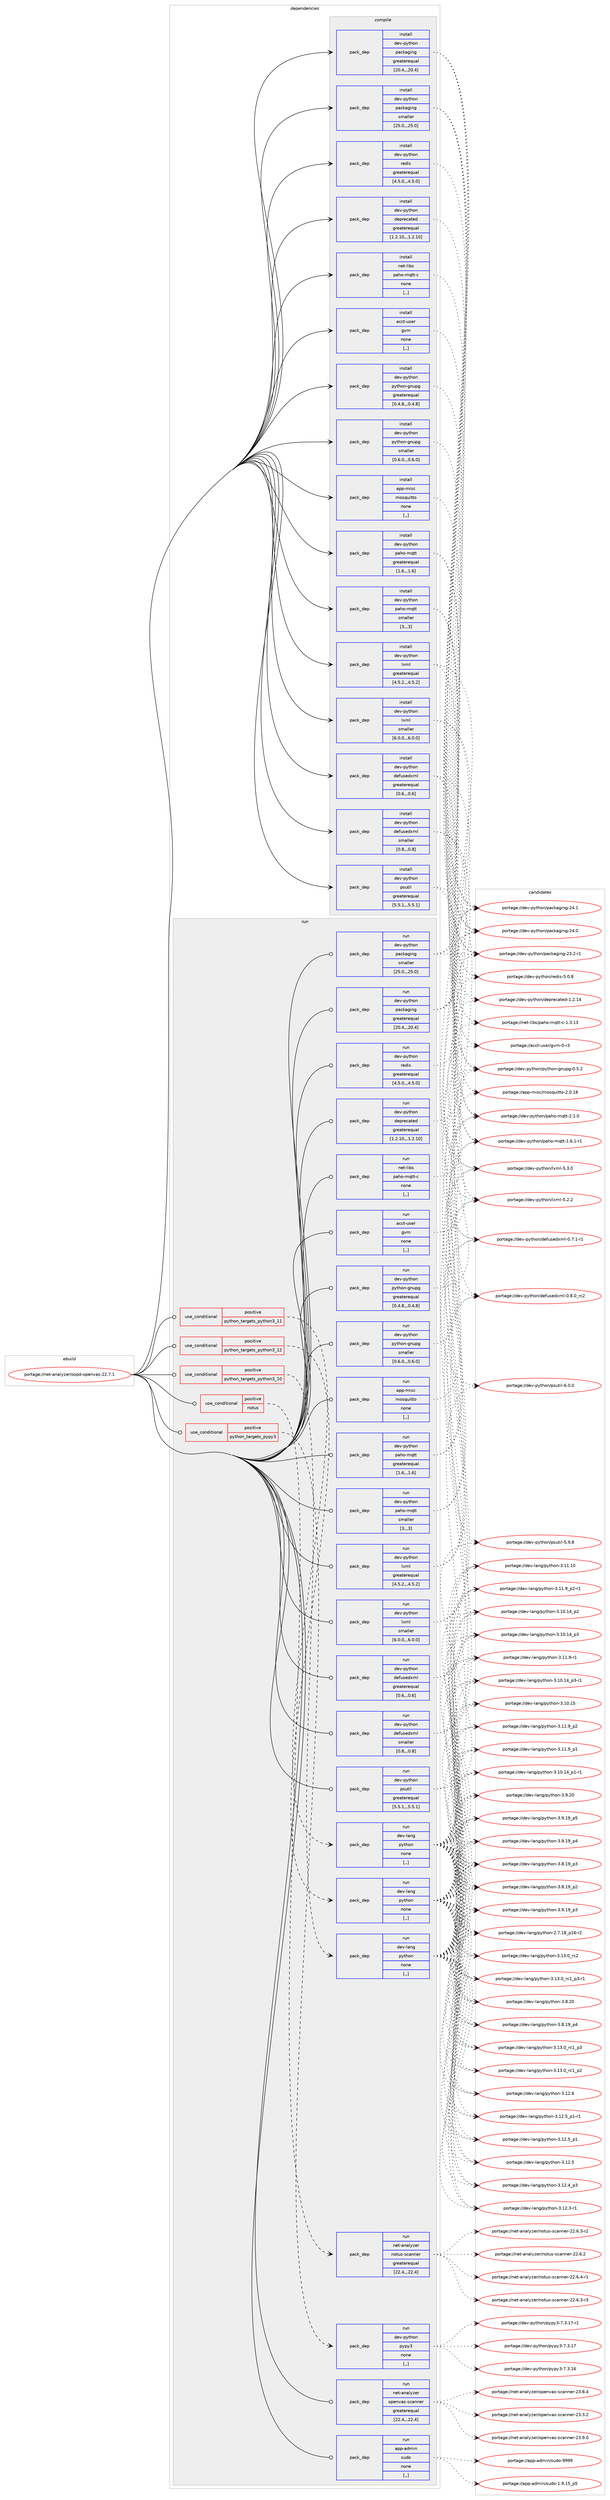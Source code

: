 digraph prolog {

# *************
# Graph options
# *************

newrank=true;
concentrate=true;
compound=true;
graph [rankdir=LR,fontname=Helvetica,fontsize=10,ranksep=1.5];#, ranksep=2.5, nodesep=0.2];
edge  [arrowhead=vee];
node  [fontname=Helvetica,fontsize=10];

# **********
# The ebuild
# **********

subgraph cluster_leftcol {
color=gray;
label=<<i>ebuild</i>>;
id [label="portage://net-analyzer/ospd-openvas-22.7.1", color=red, width=4, href="../net-analyzer/ospd-openvas-22.7.1.svg"];
}

# ****************
# The dependencies
# ****************

subgraph cluster_midcol {
color=gray;
label=<<i>dependencies</i>>;
subgraph cluster_compile {
fillcolor="#eeeeee";
style=filled;
label=<<i>compile</i>>;
subgraph pack624252 {
dependency852856 [label=<<TABLE BORDER="0" CELLBORDER="1" CELLSPACING="0" CELLPADDING="4" WIDTH="220"><TR><TD ROWSPAN="6" CELLPADDING="30">pack_dep</TD></TR><TR><TD WIDTH="110">install</TD></TR><TR><TD>acct-user</TD></TR><TR><TD>gvm</TD></TR><TR><TD>none</TD></TR><TR><TD>[,,]</TD></TR></TABLE>>, shape=none, color=blue];
}
id:e -> dependency852856:w [weight=20,style="solid",arrowhead="vee"];
subgraph pack624253 {
dependency852857 [label=<<TABLE BORDER="0" CELLBORDER="1" CELLSPACING="0" CELLPADDING="4" WIDTH="220"><TR><TD ROWSPAN="6" CELLPADDING="30">pack_dep</TD></TR><TR><TD WIDTH="110">install</TD></TR><TR><TD>app-misc</TD></TR><TR><TD>mosquitto</TD></TR><TR><TD>none</TD></TR><TR><TD>[,,]</TD></TR></TABLE>>, shape=none, color=blue];
}
id:e -> dependency852857:w [weight=20,style="solid",arrowhead="vee"];
subgraph pack624254 {
dependency852858 [label=<<TABLE BORDER="0" CELLBORDER="1" CELLSPACING="0" CELLPADDING="4" WIDTH="220"><TR><TD ROWSPAN="6" CELLPADDING="30">pack_dep</TD></TR><TR><TD WIDTH="110">install</TD></TR><TR><TD>dev-python</TD></TR><TR><TD>defusedxml</TD></TR><TR><TD>greaterequal</TD></TR><TR><TD>[0.6,,,0.6]</TD></TR></TABLE>>, shape=none, color=blue];
}
id:e -> dependency852858:w [weight=20,style="solid",arrowhead="vee"];
subgraph pack624255 {
dependency852859 [label=<<TABLE BORDER="0" CELLBORDER="1" CELLSPACING="0" CELLPADDING="4" WIDTH="220"><TR><TD ROWSPAN="6" CELLPADDING="30">pack_dep</TD></TR><TR><TD WIDTH="110">install</TD></TR><TR><TD>dev-python</TD></TR><TR><TD>defusedxml</TD></TR><TR><TD>smaller</TD></TR><TR><TD>[0.8,,,0.8]</TD></TR></TABLE>>, shape=none, color=blue];
}
id:e -> dependency852859:w [weight=20,style="solid",arrowhead="vee"];
subgraph pack624256 {
dependency852860 [label=<<TABLE BORDER="0" CELLBORDER="1" CELLSPACING="0" CELLPADDING="4" WIDTH="220"><TR><TD ROWSPAN="6" CELLPADDING="30">pack_dep</TD></TR><TR><TD WIDTH="110">install</TD></TR><TR><TD>dev-python</TD></TR><TR><TD>deprecated</TD></TR><TR><TD>greaterequal</TD></TR><TR><TD>[1.2.10,,,1.2.10]</TD></TR></TABLE>>, shape=none, color=blue];
}
id:e -> dependency852860:w [weight=20,style="solid",arrowhead="vee"];
subgraph pack624257 {
dependency852861 [label=<<TABLE BORDER="0" CELLBORDER="1" CELLSPACING="0" CELLPADDING="4" WIDTH="220"><TR><TD ROWSPAN="6" CELLPADDING="30">pack_dep</TD></TR><TR><TD WIDTH="110">install</TD></TR><TR><TD>dev-python</TD></TR><TR><TD>lxml</TD></TR><TR><TD>greaterequal</TD></TR><TR><TD>[4.5.2,,,4.5.2]</TD></TR></TABLE>>, shape=none, color=blue];
}
id:e -> dependency852861:w [weight=20,style="solid",arrowhead="vee"];
subgraph pack624258 {
dependency852862 [label=<<TABLE BORDER="0" CELLBORDER="1" CELLSPACING="0" CELLPADDING="4" WIDTH="220"><TR><TD ROWSPAN="6" CELLPADDING="30">pack_dep</TD></TR><TR><TD WIDTH="110">install</TD></TR><TR><TD>dev-python</TD></TR><TR><TD>lxml</TD></TR><TR><TD>smaller</TD></TR><TR><TD>[6.0.0,,,6.0.0]</TD></TR></TABLE>>, shape=none, color=blue];
}
id:e -> dependency852862:w [weight=20,style="solid",arrowhead="vee"];
subgraph pack624259 {
dependency852863 [label=<<TABLE BORDER="0" CELLBORDER="1" CELLSPACING="0" CELLPADDING="4" WIDTH="220"><TR><TD ROWSPAN="6" CELLPADDING="30">pack_dep</TD></TR><TR><TD WIDTH="110">install</TD></TR><TR><TD>dev-python</TD></TR><TR><TD>packaging</TD></TR><TR><TD>greaterequal</TD></TR><TR><TD>[20.4,,,20.4]</TD></TR></TABLE>>, shape=none, color=blue];
}
id:e -> dependency852863:w [weight=20,style="solid",arrowhead="vee"];
subgraph pack624260 {
dependency852864 [label=<<TABLE BORDER="0" CELLBORDER="1" CELLSPACING="0" CELLPADDING="4" WIDTH="220"><TR><TD ROWSPAN="6" CELLPADDING="30">pack_dep</TD></TR><TR><TD WIDTH="110">install</TD></TR><TR><TD>dev-python</TD></TR><TR><TD>packaging</TD></TR><TR><TD>smaller</TD></TR><TR><TD>[25.0,,,25.0]</TD></TR></TABLE>>, shape=none, color=blue];
}
id:e -> dependency852864:w [weight=20,style="solid",arrowhead="vee"];
subgraph pack624261 {
dependency852865 [label=<<TABLE BORDER="0" CELLBORDER="1" CELLSPACING="0" CELLPADDING="4" WIDTH="220"><TR><TD ROWSPAN="6" CELLPADDING="30">pack_dep</TD></TR><TR><TD WIDTH="110">install</TD></TR><TR><TD>dev-python</TD></TR><TR><TD>paho-mqtt</TD></TR><TR><TD>greaterequal</TD></TR><TR><TD>[1.6,,,1.6]</TD></TR></TABLE>>, shape=none, color=blue];
}
id:e -> dependency852865:w [weight=20,style="solid",arrowhead="vee"];
subgraph pack624262 {
dependency852866 [label=<<TABLE BORDER="0" CELLBORDER="1" CELLSPACING="0" CELLPADDING="4" WIDTH="220"><TR><TD ROWSPAN="6" CELLPADDING="30">pack_dep</TD></TR><TR><TD WIDTH="110">install</TD></TR><TR><TD>dev-python</TD></TR><TR><TD>paho-mqtt</TD></TR><TR><TD>smaller</TD></TR><TR><TD>[3,,,3]</TD></TR></TABLE>>, shape=none, color=blue];
}
id:e -> dependency852866:w [weight=20,style="solid",arrowhead="vee"];
subgraph pack624263 {
dependency852867 [label=<<TABLE BORDER="0" CELLBORDER="1" CELLSPACING="0" CELLPADDING="4" WIDTH="220"><TR><TD ROWSPAN="6" CELLPADDING="30">pack_dep</TD></TR><TR><TD WIDTH="110">install</TD></TR><TR><TD>dev-python</TD></TR><TR><TD>psutil</TD></TR><TR><TD>greaterequal</TD></TR><TR><TD>[5.5.1,,,5.5.1]</TD></TR></TABLE>>, shape=none, color=blue];
}
id:e -> dependency852867:w [weight=20,style="solid",arrowhead="vee"];
subgraph pack624264 {
dependency852868 [label=<<TABLE BORDER="0" CELLBORDER="1" CELLSPACING="0" CELLPADDING="4" WIDTH="220"><TR><TD ROWSPAN="6" CELLPADDING="30">pack_dep</TD></TR><TR><TD WIDTH="110">install</TD></TR><TR><TD>dev-python</TD></TR><TR><TD>python-gnupg</TD></TR><TR><TD>greaterequal</TD></TR><TR><TD>[0.4.8,,,0.4.8]</TD></TR></TABLE>>, shape=none, color=blue];
}
id:e -> dependency852868:w [weight=20,style="solid",arrowhead="vee"];
subgraph pack624265 {
dependency852869 [label=<<TABLE BORDER="0" CELLBORDER="1" CELLSPACING="0" CELLPADDING="4" WIDTH="220"><TR><TD ROWSPAN="6" CELLPADDING="30">pack_dep</TD></TR><TR><TD WIDTH="110">install</TD></TR><TR><TD>dev-python</TD></TR><TR><TD>python-gnupg</TD></TR><TR><TD>smaller</TD></TR><TR><TD>[0.6.0,,,0.6.0]</TD></TR></TABLE>>, shape=none, color=blue];
}
id:e -> dependency852869:w [weight=20,style="solid",arrowhead="vee"];
subgraph pack624266 {
dependency852870 [label=<<TABLE BORDER="0" CELLBORDER="1" CELLSPACING="0" CELLPADDING="4" WIDTH="220"><TR><TD ROWSPAN="6" CELLPADDING="30">pack_dep</TD></TR><TR><TD WIDTH="110">install</TD></TR><TR><TD>dev-python</TD></TR><TR><TD>redis</TD></TR><TR><TD>greaterequal</TD></TR><TR><TD>[4.5.0,,,4.5.0]</TD></TR></TABLE>>, shape=none, color=blue];
}
id:e -> dependency852870:w [weight=20,style="solid",arrowhead="vee"];
subgraph pack624267 {
dependency852871 [label=<<TABLE BORDER="0" CELLBORDER="1" CELLSPACING="0" CELLPADDING="4" WIDTH="220"><TR><TD ROWSPAN="6" CELLPADDING="30">pack_dep</TD></TR><TR><TD WIDTH="110">install</TD></TR><TR><TD>net-libs</TD></TR><TR><TD>paho-mqtt-c</TD></TR><TR><TD>none</TD></TR><TR><TD>[,,]</TD></TR></TABLE>>, shape=none, color=blue];
}
id:e -> dependency852871:w [weight=20,style="solid",arrowhead="vee"];
}
subgraph cluster_compileandrun {
fillcolor="#eeeeee";
style=filled;
label=<<i>compile and run</i>>;
}
subgraph cluster_run {
fillcolor="#eeeeee";
style=filled;
label=<<i>run</i>>;
subgraph cond222251 {
dependency852872 [label=<<TABLE BORDER="0" CELLBORDER="1" CELLSPACING="0" CELLPADDING="4"><TR><TD ROWSPAN="3" CELLPADDING="10">use_conditional</TD></TR><TR><TD>positive</TD></TR><TR><TD>notus</TD></TR></TABLE>>, shape=none, color=red];
subgraph pack624268 {
dependency852873 [label=<<TABLE BORDER="0" CELLBORDER="1" CELLSPACING="0" CELLPADDING="4" WIDTH="220"><TR><TD ROWSPAN="6" CELLPADDING="30">pack_dep</TD></TR><TR><TD WIDTH="110">run</TD></TR><TR><TD>net-analyzer</TD></TR><TR><TD>notus-scanner</TD></TR><TR><TD>greaterequal</TD></TR><TR><TD>[22.4,,,22.4]</TD></TR></TABLE>>, shape=none, color=blue];
}
dependency852872:e -> dependency852873:w [weight=20,style="dashed",arrowhead="vee"];
}
id:e -> dependency852872:w [weight=20,style="solid",arrowhead="odot"];
subgraph cond222252 {
dependency852874 [label=<<TABLE BORDER="0" CELLBORDER="1" CELLSPACING="0" CELLPADDING="4"><TR><TD ROWSPAN="3" CELLPADDING="10">use_conditional</TD></TR><TR><TD>positive</TD></TR><TR><TD>python_targets_pypy3</TD></TR></TABLE>>, shape=none, color=red];
subgraph pack624269 {
dependency852875 [label=<<TABLE BORDER="0" CELLBORDER="1" CELLSPACING="0" CELLPADDING="4" WIDTH="220"><TR><TD ROWSPAN="6" CELLPADDING="30">pack_dep</TD></TR><TR><TD WIDTH="110">run</TD></TR><TR><TD>dev-python</TD></TR><TR><TD>pypy3</TD></TR><TR><TD>none</TD></TR><TR><TD>[,,]</TD></TR></TABLE>>, shape=none, color=blue];
}
dependency852874:e -> dependency852875:w [weight=20,style="dashed",arrowhead="vee"];
}
id:e -> dependency852874:w [weight=20,style="solid",arrowhead="odot"];
subgraph cond222253 {
dependency852876 [label=<<TABLE BORDER="0" CELLBORDER="1" CELLSPACING="0" CELLPADDING="4"><TR><TD ROWSPAN="3" CELLPADDING="10">use_conditional</TD></TR><TR><TD>positive</TD></TR><TR><TD>python_targets_python3_10</TD></TR></TABLE>>, shape=none, color=red];
subgraph pack624270 {
dependency852877 [label=<<TABLE BORDER="0" CELLBORDER="1" CELLSPACING="0" CELLPADDING="4" WIDTH="220"><TR><TD ROWSPAN="6" CELLPADDING="30">pack_dep</TD></TR><TR><TD WIDTH="110">run</TD></TR><TR><TD>dev-lang</TD></TR><TR><TD>python</TD></TR><TR><TD>none</TD></TR><TR><TD>[,,]</TD></TR></TABLE>>, shape=none, color=blue];
}
dependency852876:e -> dependency852877:w [weight=20,style="dashed",arrowhead="vee"];
}
id:e -> dependency852876:w [weight=20,style="solid",arrowhead="odot"];
subgraph cond222254 {
dependency852878 [label=<<TABLE BORDER="0" CELLBORDER="1" CELLSPACING="0" CELLPADDING="4"><TR><TD ROWSPAN="3" CELLPADDING="10">use_conditional</TD></TR><TR><TD>positive</TD></TR><TR><TD>python_targets_python3_11</TD></TR></TABLE>>, shape=none, color=red];
subgraph pack624271 {
dependency852879 [label=<<TABLE BORDER="0" CELLBORDER="1" CELLSPACING="0" CELLPADDING="4" WIDTH="220"><TR><TD ROWSPAN="6" CELLPADDING="30">pack_dep</TD></TR><TR><TD WIDTH="110">run</TD></TR><TR><TD>dev-lang</TD></TR><TR><TD>python</TD></TR><TR><TD>none</TD></TR><TR><TD>[,,]</TD></TR></TABLE>>, shape=none, color=blue];
}
dependency852878:e -> dependency852879:w [weight=20,style="dashed",arrowhead="vee"];
}
id:e -> dependency852878:w [weight=20,style="solid",arrowhead="odot"];
subgraph cond222255 {
dependency852880 [label=<<TABLE BORDER="0" CELLBORDER="1" CELLSPACING="0" CELLPADDING="4"><TR><TD ROWSPAN="3" CELLPADDING="10">use_conditional</TD></TR><TR><TD>positive</TD></TR><TR><TD>python_targets_python3_12</TD></TR></TABLE>>, shape=none, color=red];
subgraph pack624272 {
dependency852881 [label=<<TABLE BORDER="0" CELLBORDER="1" CELLSPACING="0" CELLPADDING="4" WIDTH="220"><TR><TD ROWSPAN="6" CELLPADDING="30">pack_dep</TD></TR><TR><TD WIDTH="110">run</TD></TR><TR><TD>dev-lang</TD></TR><TR><TD>python</TD></TR><TR><TD>none</TD></TR><TR><TD>[,,]</TD></TR></TABLE>>, shape=none, color=blue];
}
dependency852880:e -> dependency852881:w [weight=20,style="dashed",arrowhead="vee"];
}
id:e -> dependency852880:w [weight=20,style="solid",arrowhead="odot"];
subgraph pack624273 {
dependency852882 [label=<<TABLE BORDER="0" CELLBORDER="1" CELLSPACING="0" CELLPADDING="4" WIDTH="220"><TR><TD ROWSPAN="6" CELLPADDING="30">pack_dep</TD></TR><TR><TD WIDTH="110">run</TD></TR><TR><TD>acct-user</TD></TR><TR><TD>gvm</TD></TR><TR><TD>none</TD></TR><TR><TD>[,,]</TD></TR></TABLE>>, shape=none, color=blue];
}
id:e -> dependency852882:w [weight=20,style="solid",arrowhead="odot"];
subgraph pack624274 {
dependency852883 [label=<<TABLE BORDER="0" CELLBORDER="1" CELLSPACING="0" CELLPADDING="4" WIDTH="220"><TR><TD ROWSPAN="6" CELLPADDING="30">pack_dep</TD></TR><TR><TD WIDTH="110">run</TD></TR><TR><TD>app-admin</TD></TR><TR><TD>sudo</TD></TR><TR><TD>none</TD></TR><TR><TD>[,,]</TD></TR></TABLE>>, shape=none, color=blue];
}
id:e -> dependency852883:w [weight=20,style="solid",arrowhead="odot"];
subgraph pack624275 {
dependency852884 [label=<<TABLE BORDER="0" CELLBORDER="1" CELLSPACING="0" CELLPADDING="4" WIDTH="220"><TR><TD ROWSPAN="6" CELLPADDING="30">pack_dep</TD></TR><TR><TD WIDTH="110">run</TD></TR><TR><TD>app-misc</TD></TR><TR><TD>mosquitto</TD></TR><TR><TD>none</TD></TR><TR><TD>[,,]</TD></TR></TABLE>>, shape=none, color=blue];
}
id:e -> dependency852884:w [weight=20,style="solid",arrowhead="odot"];
subgraph pack624276 {
dependency852885 [label=<<TABLE BORDER="0" CELLBORDER="1" CELLSPACING="0" CELLPADDING="4" WIDTH="220"><TR><TD ROWSPAN="6" CELLPADDING="30">pack_dep</TD></TR><TR><TD WIDTH="110">run</TD></TR><TR><TD>dev-python</TD></TR><TR><TD>defusedxml</TD></TR><TR><TD>greaterequal</TD></TR><TR><TD>[0.6,,,0.6]</TD></TR></TABLE>>, shape=none, color=blue];
}
id:e -> dependency852885:w [weight=20,style="solid",arrowhead="odot"];
subgraph pack624277 {
dependency852886 [label=<<TABLE BORDER="0" CELLBORDER="1" CELLSPACING="0" CELLPADDING="4" WIDTH="220"><TR><TD ROWSPAN="6" CELLPADDING="30">pack_dep</TD></TR><TR><TD WIDTH="110">run</TD></TR><TR><TD>dev-python</TD></TR><TR><TD>defusedxml</TD></TR><TR><TD>smaller</TD></TR><TR><TD>[0.8,,,0.8]</TD></TR></TABLE>>, shape=none, color=blue];
}
id:e -> dependency852886:w [weight=20,style="solid",arrowhead="odot"];
subgraph pack624278 {
dependency852887 [label=<<TABLE BORDER="0" CELLBORDER="1" CELLSPACING="0" CELLPADDING="4" WIDTH="220"><TR><TD ROWSPAN="6" CELLPADDING="30">pack_dep</TD></TR><TR><TD WIDTH="110">run</TD></TR><TR><TD>dev-python</TD></TR><TR><TD>deprecated</TD></TR><TR><TD>greaterequal</TD></TR><TR><TD>[1.2.10,,,1.2.10]</TD></TR></TABLE>>, shape=none, color=blue];
}
id:e -> dependency852887:w [weight=20,style="solid",arrowhead="odot"];
subgraph pack624279 {
dependency852888 [label=<<TABLE BORDER="0" CELLBORDER="1" CELLSPACING="0" CELLPADDING="4" WIDTH="220"><TR><TD ROWSPAN="6" CELLPADDING="30">pack_dep</TD></TR><TR><TD WIDTH="110">run</TD></TR><TR><TD>dev-python</TD></TR><TR><TD>lxml</TD></TR><TR><TD>greaterequal</TD></TR><TR><TD>[4.5.2,,,4.5.2]</TD></TR></TABLE>>, shape=none, color=blue];
}
id:e -> dependency852888:w [weight=20,style="solid",arrowhead="odot"];
subgraph pack624280 {
dependency852889 [label=<<TABLE BORDER="0" CELLBORDER="1" CELLSPACING="0" CELLPADDING="4" WIDTH="220"><TR><TD ROWSPAN="6" CELLPADDING="30">pack_dep</TD></TR><TR><TD WIDTH="110">run</TD></TR><TR><TD>dev-python</TD></TR><TR><TD>lxml</TD></TR><TR><TD>smaller</TD></TR><TR><TD>[6.0.0,,,6.0.0]</TD></TR></TABLE>>, shape=none, color=blue];
}
id:e -> dependency852889:w [weight=20,style="solid",arrowhead="odot"];
subgraph pack624281 {
dependency852890 [label=<<TABLE BORDER="0" CELLBORDER="1" CELLSPACING="0" CELLPADDING="4" WIDTH="220"><TR><TD ROWSPAN="6" CELLPADDING="30">pack_dep</TD></TR><TR><TD WIDTH="110">run</TD></TR><TR><TD>dev-python</TD></TR><TR><TD>packaging</TD></TR><TR><TD>greaterequal</TD></TR><TR><TD>[20.4,,,20.4]</TD></TR></TABLE>>, shape=none, color=blue];
}
id:e -> dependency852890:w [weight=20,style="solid",arrowhead="odot"];
subgraph pack624282 {
dependency852891 [label=<<TABLE BORDER="0" CELLBORDER="1" CELLSPACING="0" CELLPADDING="4" WIDTH="220"><TR><TD ROWSPAN="6" CELLPADDING="30">pack_dep</TD></TR><TR><TD WIDTH="110">run</TD></TR><TR><TD>dev-python</TD></TR><TR><TD>packaging</TD></TR><TR><TD>smaller</TD></TR><TR><TD>[25.0,,,25.0]</TD></TR></TABLE>>, shape=none, color=blue];
}
id:e -> dependency852891:w [weight=20,style="solid",arrowhead="odot"];
subgraph pack624283 {
dependency852892 [label=<<TABLE BORDER="0" CELLBORDER="1" CELLSPACING="0" CELLPADDING="4" WIDTH="220"><TR><TD ROWSPAN="6" CELLPADDING="30">pack_dep</TD></TR><TR><TD WIDTH="110">run</TD></TR><TR><TD>dev-python</TD></TR><TR><TD>paho-mqtt</TD></TR><TR><TD>greaterequal</TD></TR><TR><TD>[1.6,,,1.6]</TD></TR></TABLE>>, shape=none, color=blue];
}
id:e -> dependency852892:w [weight=20,style="solid",arrowhead="odot"];
subgraph pack624284 {
dependency852893 [label=<<TABLE BORDER="0" CELLBORDER="1" CELLSPACING="0" CELLPADDING="4" WIDTH="220"><TR><TD ROWSPAN="6" CELLPADDING="30">pack_dep</TD></TR><TR><TD WIDTH="110">run</TD></TR><TR><TD>dev-python</TD></TR><TR><TD>paho-mqtt</TD></TR><TR><TD>smaller</TD></TR><TR><TD>[3,,,3]</TD></TR></TABLE>>, shape=none, color=blue];
}
id:e -> dependency852893:w [weight=20,style="solid",arrowhead="odot"];
subgraph pack624285 {
dependency852894 [label=<<TABLE BORDER="0" CELLBORDER="1" CELLSPACING="0" CELLPADDING="4" WIDTH="220"><TR><TD ROWSPAN="6" CELLPADDING="30">pack_dep</TD></TR><TR><TD WIDTH="110">run</TD></TR><TR><TD>dev-python</TD></TR><TR><TD>psutil</TD></TR><TR><TD>greaterequal</TD></TR><TR><TD>[5.5.1,,,5.5.1]</TD></TR></TABLE>>, shape=none, color=blue];
}
id:e -> dependency852894:w [weight=20,style="solid",arrowhead="odot"];
subgraph pack624286 {
dependency852895 [label=<<TABLE BORDER="0" CELLBORDER="1" CELLSPACING="0" CELLPADDING="4" WIDTH="220"><TR><TD ROWSPAN="6" CELLPADDING="30">pack_dep</TD></TR><TR><TD WIDTH="110">run</TD></TR><TR><TD>dev-python</TD></TR><TR><TD>python-gnupg</TD></TR><TR><TD>greaterequal</TD></TR><TR><TD>[0.4.8,,,0.4.8]</TD></TR></TABLE>>, shape=none, color=blue];
}
id:e -> dependency852895:w [weight=20,style="solid",arrowhead="odot"];
subgraph pack624287 {
dependency852896 [label=<<TABLE BORDER="0" CELLBORDER="1" CELLSPACING="0" CELLPADDING="4" WIDTH="220"><TR><TD ROWSPAN="6" CELLPADDING="30">pack_dep</TD></TR><TR><TD WIDTH="110">run</TD></TR><TR><TD>dev-python</TD></TR><TR><TD>python-gnupg</TD></TR><TR><TD>smaller</TD></TR><TR><TD>[0.6.0,,,0.6.0]</TD></TR></TABLE>>, shape=none, color=blue];
}
id:e -> dependency852896:w [weight=20,style="solid",arrowhead="odot"];
subgraph pack624288 {
dependency852897 [label=<<TABLE BORDER="0" CELLBORDER="1" CELLSPACING="0" CELLPADDING="4" WIDTH="220"><TR><TD ROWSPAN="6" CELLPADDING="30">pack_dep</TD></TR><TR><TD WIDTH="110">run</TD></TR><TR><TD>dev-python</TD></TR><TR><TD>redis</TD></TR><TR><TD>greaterequal</TD></TR><TR><TD>[4.5.0,,,4.5.0]</TD></TR></TABLE>>, shape=none, color=blue];
}
id:e -> dependency852897:w [weight=20,style="solid",arrowhead="odot"];
subgraph pack624289 {
dependency852898 [label=<<TABLE BORDER="0" CELLBORDER="1" CELLSPACING="0" CELLPADDING="4" WIDTH="220"><TR><TD ROWSPAN="6" CELLPADDING="30">pack_dep</TD></TR><TR><TD WIDTH="110">run</TD></TR><TR><TD>net-analyzer</TD></TR><TR><TD>openvas-scanner</TD></TR><TR><TD>greaterequal</TD></TR><TR><TD>[22.4,,,22.4]</TD></TR></TABLE>>, shape=none, color=blue];
}
id:e -> dependency852898:w [weight=20,style="solid",arrowhead="odot"];
subgraph pack624290 {
dependency852899 [label=<<TABLE BORDER="0" CELLBORDER="1" CELLSPACING="0" CELLPADDING="4" WIDTH="220"><TR><TD ROWSPAN="6" CELLPADDING="30">pack_dep</TD></TR><TR><TD WIDTH="110">run</TD></TR><TR><TD>net-libs</TD></TR><TR><TD>paho-mqtt-c</TD></TR><TR><TD>none</TD></TR><TR><TD>[,,]</TD></TR></TABLE>>, shape=none, color=blue];
}
id:e -> dependency852899:w [weight=20,style="solid",arrowhead="odot"];
}
}

# **************
# The candidates
# **************

subgraph cluster_choices {
rank=same;
color=gray;
label=<<i>candidates</i>>;

subgraph choice624252 {
color=black;
nodesep=1;
choice979999116451171151011144710311810945484511451 [label="portage://acct-user/gvm-0-r3", color=red, width=4,href="../acct-user/gvm-0-r3.svg"];
dependency852856:e -> choice979999116451171151011144710311810945484511451:w [style=dotted,weight="100"];
}
subgraph choice624253 {
color=black;
nodesep=1;
choice9711211245109105115994710911111511311710511611611145504648464956 [label="portage://app-misc/mosquitto-2.0.18", color=red, width=4,href="../app-misc/mosquitto-2.0.18.svg"];
dependency852857:e -> choice9711211245109105115994710911111511311710511611611145504648464956:w [style=dotted,weight="100"];
}
subgraph choice624254 {
color=black;
nodesep=1;
choice1001011184511212111610411111047100101102117115101100120109108454846564648951149950 [label="portage://dev-python/defusedxml-0.8.0_rc2", color=red, width=4,href="../dev-python/defusedxml-0.8.0_rc2.svg"];
choice10010111845112121116104111110471001011021171151011001201091084548465546494511449 [label="portage://dev-python/defusedxml-0.7.1-r1", color=red, width=4,href="../dev-python/defusedxml-0.7.1-r1.svg"];
dependency852858:e -> choice1001011184511212111610411111047100101102117115101100120109108454846564648951149950:w [style=dotted,weight="100"];
dependency852858:e -> choice10010111845112121116104111110471001011021171151011001201091084548465546494511449:w [style=dotted,weight="100"];
}
subgraph choice624255 {
color=black;
nodesep=1;
choice1001011184511212111610411111047100101102117115101100120109108454846564648951149950 [label="portage://dev-python/defusedxml-0.8.0_rc2", color=red, width=4,href="../dev-python/defusedxml-0.8.0_rc2.svg"];
choice10010111845112121116104111110471001011021171151011001201091084548465546494511449 [label="portage://dev-python/defusedxml-0.7.1-r1", color=red, width=4,href="../dev-python/defusedxml-0.7.1-r1.svg"];
dependency852859:e -> choice1001011184511212111610411111047100101102117115101100120109108454846564648951149950:w [style=dotted,weight="100"];
dependency852859:e -> choice10010111845112121116104111110471001011021171151011001201091084548465546494511449:w [style=dotted,weight="100"];
}
subgraph choice624256 {
color=black;
nodesep=1;
choice1001011184511212111610411111047100101112114101999711610110045494650464952 [label="portage://dev-python/deprecated-1.2.14", color=red, width=4,href="../dev-python/deprecated-1.2.14.svg"];
dependency852860:e -> choice1001011184511212111610411111047100101112114101999711610110045494650464952:w [style=dotted,weight="100"];
}
subgraph choice624257 {
color=black;
nodesep=1;
choice1001011184511212111610411111047108120109108455346514648 [label="portage://dev-python/lxml-5.3.0", color=red, width=4,href="../dev-python/lxml-5.3.0.svg"];
choice1001011184511212111610411111047108120109108455346504650 [label="portage://dev-python/lxml-5.2.2", color=red, width=4,href="../dev-python/lxml-5.2.2.svg"];
dependency852861:e -> choice1001011184511212111610411111047108120109108455346514648:w [style=dotted,weight="100"];
dependency852861:e -> choice1001011184511212111610411111047108120109108455346504650:w [style=dotted,weight="100"];
}
subgraph choice624258 {
color=black;
nodesep=1;
choice1001011184511212111610411111047108120109108455346514648 [label="portage://dev-python/lxml-5.3.0", color=red, width=4,href="../dev-python/lxml-5.3.0.svg"];
choice1001011184511212111610411111047108120109108455346504650 [label="portage://dev-python/lxml-5.2.2", color=red, width=4,href="../dev-python/lxml-5.2.2.svg"];
dependency852862:e -> choice1001011184511212111610411111047108120109108455346514648:w [style=dotted,weight="100"];
dependency852862:e -> choice1001011184511212111610411111047108120109108455346504650:w [style=dotted,weight="100"];
}
subgraph choice624259 {
color=black;
nodesep=1;
choice10010111845112121116104111110471129799107971031051101034550524649 [label="portage://dev-python/packaging-24.1", color=red, width=4,href="../dev-python/packaging-24.1.svg"];
choice10010111845112121116104111110471129799107971031051101034550524648 [label="portage://dev-python/packaging-24.0", color=red, width=4,href="../dev-python/packaging-24.0.svg"];
choice100101118451121211161041111104711297991079710310511010345505146504511449 [label="portage://dev-python/packaging-23.2-r1", color=red, width=4,href="../dev-python/packaging-23.2-r1.svg"];
dependency852863:e -> choice10010111845112121116104111110471129799107971031051101034550524649:w [style=dotted,weight="100"];
dependency852863:e -> choice10010111845112121116104111110471129799107971031051101034550524648:w [style=dotted,weight="100"];
dependency852863:e -> choice100101118451121211161041111104711297991079710310511010345505146504511449:w [style=dotted,weight="100"];
}
subgraph choice624260 {
color=black;
nodesep=1;
choice10010111845112121116104111110471129799107971031051101034550524649 [label="portage://dev-python/packaging-24.1", color=red, width=4,href="../dev-python/packaging-24.1.svg"];
choice10010111845112121116104111110471129799107971031051101034550524648 [label="portage://dev-python/packaging-24.0", color=red, width=4,href="../dev-python/packaging-24.0.svg"];
choice100101118451121211161041111104711297991079710310511010345505146504511449 [label="portage://dev-python/packaging-23.2-r1", color=red, width=4,href="../dev-python/packaging-23.2-r1.svg"];
dependency852864:e -> choice10010111845112121116104111110471129799107971031051101034550524649:w [style=dotted,weight="100"];
dependency852864:e -> choice10010111845112121116104111110471129799107971031051101034550524648:w [style=dotted,weight="100"];
dependency852864:e -> choice100101118451121211161041111104711297991079710310511010345505146504511449:w [style=dotted,weight="100"];
}
subgraph choice624261 {
color=black;
nodesep=1;
choice10010111845112121116104111110471129710411145109113116116455046494648 [label="portage://dev-python/paho-mqtt-2.1.0", color=red, width=4,href="../dev-python/paho-mqtt-2.1.0.svg"];
choice100101118451121211161041111104711297104111451091131161164549465446494511449 [label="portage://dev-python/paho-mqtt-1.6.1-r1", color=red, width=4,href="../dev-python/paho-mqtt-1.6.1-r1.svg"];
dependency852865:e -> choice10010111845112121116104111110471129710411145109113116116455046494648:w [style=dotted,weight="100"];
dependency852865:e -> choice100101118451121211161041111104711297104111451091131161164549465446494511449:w [style=dotted,weight="100"];
}
subgraph choice624262 {
color=black;
nodesep=1;
choice10010111845112121116104111110471129710411145109113116116455046494648 [label="portage://dev-python/paho-mqtt-2.1.0", color=red, width=4,href="../dev-python/paho-mqtt-2.1.0.svg"];
choice100101118451121211161041111104711297104111451091131161164549465446494511449 [label="portage://dev-python/paho-mqtt-1.6.1-r1", color=red, width=4,href="../dev-python/paho-mqtt-1.6.1-r1.svg"];
dependency852866:e -> choice10010111845112121116104111110471129710411145109113116116455046494648:w [style=dotted,weight="100"];
dependency852866:e -> choice100101118451121211161041111104711297104111451091131161164549465446494511449:w [style=dotted,weight="100"];
}
subgraph choice624263 {
color=black;
nodesep=1;
choice1001011184511212111610411111047112115117116105108455446484648 [label="portage://dev-python/psutil-6.0.0", color=red, width=4,href="../dev-python/psutil-6.0.0.svg"];
choice1001011184511212111610411111047112115117116105108455346574656 [label="portage://dev-python/psutil-5.9.8", color=red, width=4,href="../dev-python/psutil-5.9.8.svg"];
dependency852867:e -> choice1001011184511212111610411111047112115117116105108455446484648:w [style=dotted,weight="100"];
dependency852867:e -> choice1001011184511212111610411111047112115117116105108455346574656:w [style=dotted,weight="100"];
}
subgraph choice624264 {
color=black;
nodesep=1;
choice100101118451121211161041111104711212111610411111045103110117112103454846534650 [label="portage://dev-python/python-gnupg-0.5.2", color=red, width=4,href="../dev-python/python-gnupg-0.5.2.svg"];
dependency852868:e -> choice100101118451121211161041111104711212111610411111045103110117112103454846534650:w [style=dotted,weight="100"];
}
subgraph choice624265 {
color=black;
nodesep=1;
choice100101118451121211161041111104711212111610411111045103110117112103454846534650 [label="portage://dev-python/python-gnupg-0.5.2", color=red, width=4,href="../dev-python/python-gnupg-0.5.2.svg"];
dependency852869:e -> choice100101118451121211161041111104711212111610411111045103110117112103454846534650:w [style=dotted,weight="100"];
}
subgraph choice624266 {
color=black;
nodesep=1;
choice1001011184511212111610411111047114101100105115455346484656 [label="portage://dev-python/redis-5.0.8", color=red, width=4,href="../dev-python/redis-5.0.8.svg"];
dependency852870:e -> choice1001011184511212111610411111047114101100105115455346484656:w [style=dotted,weight="100"];
}
subgraph choice624267 {
color=black;
nodesep=1;
choice1101011164510810598115471129710411145109113116116459945494651464951 [label="portage://net-libs/paho-mqtt-c-1.3.13", color=red, width=4,href="../net-libs/paho-mqtt-c-1.3.13.svg"];
dependency852871:e -> choice1101011164510810598115471129710411145109113116116459945494651464951:w [style=dotted,weight="100"];
}
subgraph choice624268 {
color=black;
nodesep=1;
choice11010111645971109710812112210111447110111116117115451159997110110101114455050465446524511449 [label="portage://net-analyzer/notus-scanner-22.6.4-r1", color=red, width=4,href="../net-analyzer/notus-scanner-22.6.4-r1.svg"];
choice11010111645971109710812112210111447110111116117115451159997110110101114455050465446514511451 [label="portage://net-analyzer/notus-scanner-22.6.3-r3", color=red, width=4,href="../net-analyzer/notus-scanner-22.6.3-r3.svg"];
choice11010111645971109710812112210111447110111116117115451159997110110101114455050465446514511450 [label="portage://net-analyzer/notus-scanner-22.6.3-r2", color=red, width=4,href="../net-analyzer/notus-scanner-22.6.3-r2.svg"];
choice1101011164597110971081211221011144711011111611711545115999711011010111445505046544650 [label="portage://net-analyzer/notus-scanner-22.6.2", color=red, width=4,href="../net-analyzer/notus-scanner-22.6.2.svg"];
dependency852873:e -> choice11010111645971109710812112210111447110111116117115451159997110110101114455050465446524511449:w [style=dotted,weight="100"];
dependency852873:e -> choice11010111645971109710812112210111447110111116117115451159997110110101114455050465446514511451:w [style=dotted,weight="100"];
dependency852873:e -> choice11010111645971109710812112210111447110111116117115451159997110110101114455050465446514511450:w [style=dotted,weight="100"];
dependency852873:e -> choice1101011164597110971081211221011144711011111611711545115999711011010111445505046544650:w [style=dotted,weight="100"];
}
subgraph choice624269 {
color=black;
nodesep=1;
choice100101118451121211161041111104711212111212151455546514649554511449 [label="portage://dev-python/pypy3-7.3.17-r1", color=red, width=4,href="../dev-python/pypy3-7.3.17-r1.svg"];
choice10010111845112121116104111110471121211121215145554651464955 [label="portage://dev-python/pypy3-7.3.17", color=red, width=4,href="../dev-python/pypy3-7.3.17.svg"];
choice10010111845112121116104111110471121211121215145554651464954 [label="portage://dev-python/pypy3-7.3.16", color=red, width=4,href="../dev-python/pypy3-7.3.16.svg"];
dependency852875:e -> choice100101118451121211161041111104711212111212151455546514649554511449:w [style=dotted,weight="100"];
dependency852875:e -> choice10010111845112121116104111110471121211121215145554651464955:w [style=dotted,weight="100"];
dependency852875:e -> choice10010111845112121116104111110471121211121215145554651464954:w [style=dotted,weight="100"];
}
subgraph choice624270 {
color=black;
nodesep=1;
choice10010111845108971101034711212111610411111045514649514648951149950 [label="portage://dev-lang/python-3.13.0_rc2", color=red, width=4,href="../dev-lang/python-3.13.0_rc2.svg"];
choice1001011184510897110103471121211161041111104551464951464895114994995112514511449 [label="portage://dev-lang/python-3.13.0_rc1_p3-r1", color=red, width=4,href="../dev-lang/python-3.13.0_rc1_p3-r1.svg"];
choice100101118451089711010347112121116104111110455146495146489511499499511251 [label="portage://dev-lang/python-3.13.0_rc1_p3", color=red, width=4,href="../dev-lang/python-3.13.0_rc1_p3.svg"];
choice100101118451089711010347112121116104111110455146495146489511499499511250 [label="portage://dev-lang/python-3.13.0_rc1_p2", color=red, width=4,href="../dev-lang/python-3.13.0_rc1_p2.svg"];
choice10010111845108971101034711212111610411111045514649504654 [label="portage://dev-lang/python-3.12.6", color=red, width=4,href="../dev-lang/python-3.12.6.svg"];
choice1001011184510897110103471121211161041111104551464950465395112494511449 [label="portage://dev-lang/python-3.12.5_p1-r1", color=red, width=4,href="../dev-lang/python-3.12.5_p1-r1.svg"];
choice100101118451089711010347112121116104111110455146495046539511249 [label="portage://dev-lang/python-3.12.5_p1", color=red, width=4,href="../dev-lang/python-3.12.5_p1.svg"];
choice10010111845108971101034711212111610411111045514649504653 [label="portage://dev-lang/python-3.12.5", color=red, width=4,href="../dev-lang/python-3.12.5.svg"];
choice100101118451089711010347112121116104111110455146495046529511251 [label="portage://dev-lang/python-3.12.4_p3", color=red, width=4,href="../dev-lang/python-3.12.4_p3.svg"];
choice100101118451089711010347112121116104111110455146495046514511449 [label="portage://dev-lang/python-3.12.3-r1", color=red, width=4,href="../dev-lang/python-3.12.3-r1.svg"];
choice1001011184510897110103471121211161041111104551464949464948 [label="portage://dev-lang/python-3.11.10", color=red, width=4,href="../dev-lang/python-3.11.10.svg"];
choice1001011184510897110103471121211161041111104551464949465795112504511449 [label="portage://dev-lang/python-3.11.9_p2-r1", color=red, width=4,href="../dev-lang/python-3.11.9_p2-r1.svg"];
choice100101118451089711010347112121116104111110455146494946579511250 [label="portage://dev-lang/python-3.11.9_p2", color=red, width=4,href="../dev-lang/python-3.11.9_p2.svg"];
choice100101118451089711010347112121116104111110455146494946579511249 [label="portage://dev-lang/python-3.11.9_p1", color=red, width=4,href="../dev-lang/python-3.11.9_p1.svg"];
choice100101118451089711010347112121116104111110455146494946574511449 [label="portage://dev-lang/python-3.11.9-r1", color=red, width=4,href="../dev-lang/python-3.11.9-r1.svg"];
choice1001011184510897110103471121211161041111104551464948464953 [label="portage://dev-lang/python-3.10.15", color=red, width=4,href="../dev-lang/python-3.10.15.svg"];
choice100101118451089711010347112121116104111110455146494846495295112514511449 [label="portage://dev-lang/python-3.10.14_p3-r1", color=red, width=4,href="../dev-lang/python-3.10.14_p3-r1.svg"];
choice10010111845108971101034711212111610411111045514649484649529511251 [label="portage://dev-lang/python-3.10.14_p3", color=red, width=4,href="../dev-lang/python-3.10.14_p3.svg"];
choice10010111845108971101034711212111610411111045514649484649529511250 [label="portage://dev-lang/python-3.10.14_p2", color=red, width=4,href="../dev-lang/python-3.10.14_p2.svg"];
choice100101118451089711010347112121116104111110455146494846495295112494511449 [label="portage://dev-lang/python-3.10.14_p1-r1", color=red, width=4,href="../dev-lang/python-3.10.14_p1-r1.svg"];
choice10010111845108971101034711212111610411111045514657465048 [label="portage://dev-lang/python-3.9.20", color=red, width=4,href="../dev-lang/python-3.9.20.svg"];
choice100101118451089711010347112121116104111110455146574649579511253 [label="portage://dev-lang/python-3.9.19_p5", color=red, width=4,href="../dev-lang/python-3.9.19_p5.svg"];
choice100101118451089711010347112121116104111110455146574649579511252 [label="portage://dev-lang/python-3.9.19_p4", color=red, width=4,href="../dev-lang/python-3.9.19_p4.svg"];
choice100101118451089711010347112121116104111110455146574649579511251 [label="portage://dev-lang/python-3.9.19_p3", color=red, width=4,href="../dev-lang/python-3.9.19_p3.svg"];
choice10010111845108971101034711212111610411111045514656465048 [label="portage://dev-lang/python-3.8.20", color=red, width=4,href="../dev-lang/python-3.8.20.svg"];
choice100101118451089711010347112121116104111110455146564649579511252 [label="portage://dev-lang/python-3.8.19_p4", color=red, width=4,href="../dev-lang/python-3.8.19_p4.svg"];
choice100101118451089711010347112121116104111110455146564649579511251 [label="portage://dev-lang/python-3.8.19_p3", color=red, width=4,href="../dev-lang/python-3.8.19_p3.svg"];
choice100101118451089711010347112121116104111110455146564649579511250 [label="portage://dev-lang/python-3.8.19_p2", color=red, width=4,href="../dev-lang/python-3.8.19_p2.svg"];
choice100101118451089711010347112121116104111110455046554649569511249544511450 [label="portage://dev-lang/python-2.7.18_p16-r2", color=red, width=4,href="../dev-lang/python-2.7.18_p16-r2.svg"];
dependency852877:e -> choice10010111845108971101034711212111610411111045514649514648951149950:w [style=dotted,weight="100"];
dependency852877:e -> choice1001011184510897110103471121211161041111104551464951464895114994995112514511449:w [style=dotted,weight="100"];
dependency852877:e -> choice100101118451089711010347112121116104111110455146495146489511499499511251:w [style=dotted,weight="100"];
dependency852877:e -> choice100101118451089711010347112121116104111110455146495146489511499499511250:w [style=dotted,weight="100"];
dependency852877:e -> choice10010111845108971101034711212111610411111045514649504654:w [style=dotted,weight="100"];
dependency852877:e -> choice1001011184510897110103471121211161041111104551464950465395112494511449:w [style=dotted,weight="100"];
dependency852877:e -> choice100101118451089711010347112121116104111110455146495046539511249:w [style=dotted,weight="100"];
dependency852877:e -> choice10010111845108971101034711212111610411111045514649504653:w [style=dotted,weight="100"];
dependency852877:e -> choice100101118451089711010347112121116104111110455146495046529511251:w [style=dotted,weight="100"];
dependency852877:e -> choice100101118451089711010347112121116104111110455146495046514511449:w [style=dotted,weight="100"];
dependency852877:e -> choice1001011184510897110103471121211161041111104551464949464948:w [style=dotted,weight="100"];
dependency852877:e -> choice1001011184510897110103471121211161041111104551464949465795112504511449:w [style=dotted,weight="100"];
dependency852877:e -> choice100101118451089711010347112121116104111110455146494946579511250:w [style=dotted,weight="100"];
dependency852877:e -> choice100101118451089711010347112121116104111110455146494946579511249:w [style=dotted,weight="100"];
dependency852877:e -> choice100101118451089711010347112121116104111110455146494946574511449:w [style=dotted,weight="100"];
dependency852877:e -> choice1001011184510897110103471121211161041111104551464948464953:w [style=dotted,weight="100"];
dependency852877:e -> choice100101118451089711010347112121116104111110455146494846495295112514511449:w [style=dotted,weight="100"];
dependency852877:e -> choice10010111845108971101034711212111610411111045514649484649529511251:w [style=dotted,weight="100"];
dependency852877:e -> choice10010111845108971101034711212111610411111045514649484649529511250:w [style=dotted,weight="100"];
dependency852877:e -> choice100101118451089711010347112121116104111110455146494846495295112494511449:w [style=dotted,weight="100"];
dependency852877:e -> choice10010111845108971101034711212111610411111045514657465048:w [style=dotted,weight="100"];
dependency852877:e -> choice100101118451089711010347112121116104111110455146574649579511253:w [style=dotted,weight="100"];
dependency852877:e -> choice100101118451089711010347112121116104111110455146574649579511252:w [style=dotted,weight="100"];
dependency852877:e -> choice100101118451089711010347112121116104111110455146574649579511251:w [style=dotted,weight="100"];
dependency852877:e -> choice10010111845108971101034711212111610411111045514656465048:w [style=dotted,weight="100"];
dependency852877:e -> choice100101118451089711010347112121116104111110455146564649579511252:w [style=dotted,weight="100"];
dependency852877:e -> choice100101118451089711010347112121116104111110455146564649579511251:w [style=dotted,weight="100"];
dependency852877:e -> choice100101118451089711010347112121116104111110455146564649579511250:w [style=dotted,weight="100"];
dependency852877:e -> choice100101118451089711010347112121116104111110455046554649569511249544511450:w [style=dotted,weight="100"];
}
subgraph choice624271 {
color=black;
nodesep=1;
choice10010111845108971101034711212111610411111045514649514648951149950 [label="portage://dev-lang/python-3.13.0_rc2", color=red, width=4,href="../dev-lang/python-3.13.0_rc2.svg"];
choice1001011184510897110103471121211161041111104551464951464895114994995112514511449 [label="portage://dev-lang/python-3.13.0_rc1_p3-r1", color=red, width=4,href="../dev-lang/python-3.13.0_rc1_p3-r1.svg"];
choice100101118451089711010347112121116104111110455146495146489511499499511251 [label="portage://dev-lang/python-3.13.0_rc1_p3", color=red, width=4,href="../dev-lang/python-3.13.0_rc1_p3.svg"];
choice100101118451089711010347112121116104111110455146495146489511499499511250 [label="portage://dev-lang/python-3.13.0_rc1_p2", color=red, width=4,href="../dev-lang/python-3.13.0_rc1_p2.svg"];
choice10010111845108971101034711212111610411111045514649504654 [label="portage://dev-lang/python-3.12.6", color=red, width=4,href="../dev-lang/python-3.12.6.svg"];
choice1001011184510897110103471121211161041111104551464950465395112494511449 [label="portage://dev-lang/python-3.12.5_p1-r1", color=red, width=4,href="../dev-lang/python-3.12.5_p1-r1.svg"];
choice100101118451089711010347112121116104111110455146495046539511249 [label="portage://dev-lang/python-3.12.5_p1", color=red, width=4,href="../dev-lang/python-3.12.5_p1.svg"];
choice10010111845108971101034711212111610411111045514649504653 [label="portage://dev-lang/python-3.12.5", color=red, width=4,href="../dev-lang/python-3.12.5.svg"];
choice100101118451089711010347112121116104111110455146495046529511251 [label="portage://dev-lang/python-3.12.4_p3", color=red, width=4,href="../dev-lang/python-3.12.4_p3.svg"];
choice100101118451089711010347112121116104111110455146495046514511449 [label="portage://dev-lang/python-3.12.3-r1", color=red, width=4,href="../dev-lang/python-3.12.3-r1.svg"];
choice1001011184510897110103471121211161041111104551464949464948 [label="portage://dev-lang/python-3.11.10", color=red, width=4,href="../dev-lang/python-3.11.10.svg"];
choice1001011184510897110103471121211161041111104551464949465795112504511449 [label="portage://dev-lang/python-3.11.9_p2-r1", color=red, width=4,href="../dev-lang/python-3.11.9_p2-r1.svg"];
choice100101118451089711010347112121116104111110455146494946579511250 [label="portage://dev-lang/python-3.11.9_p2", color=red, width=4,href="../dev-lang/python-3.11.9_p2.svg"];
choice100101118451089711010347112121116104111110455146494946579511249 [label="portage://dev-lang/python-3.11.9_p1", color=red, width=4,href="../dev-lang/python-3.11.9_p1.svg"];
choice100101118451089711010347112121116104111110455146494946574511449 [label="portage://dev-lang/python-3.11.9-r1", color=red, width=4,href="../dev-lang/python-3.11.9-r1.svg"];
choice1001011184510897110103471121211161041111104551464948464953 [label="portage://dev-lang/python-3.10.15", color=red, width=4,href="../dev-lang/python-3.10.15.svg"];
choice100101118451089711010347112121116104111110455146494846495295112514511449 [label="portage://dev-lang/python-3.10.14_p3-r1", color=red, width=4,href="../dev-lang/python-3.10.14_p3-r1.svg"];
choice10010111845108971101034711212111610411111045514649484649529511251 [label="portage://dev-lang/python-3.10.14_p3", color=red, width=4,href="../dev-lang/python-3.10.14_p3.svg"];
choice10010111845108971101034711212111610411111045514649484649529511250 [label="portage://dev-lang/python-3.10.14_p2", color=red, width=4,href="../dev-lang/python-3.10.14_p2.svg"];
choice100101118451089711010347112121116104111110455146494846495295112494511449 [label="portage://dev-lang/python-3.10.14_p1-r1", color=red, width=4,href="../dev-lang/python-3.10.14_p1-r1.svg"];
choice10010111845108971101034711212111610411111045514657465048 [label="portage://dev-lang/python-3.9.20", color=red, width=4,href="../dev-lang/python-3.9.20.svg"];
choice100101118451089711010347112121116104111110455146574649579511253 [label="portage://dev-lang/python-3.9.19_p5", color=red, width=4,href="../dev-lang/python-3.9.19_p5.svg"];
choice100101118451089711010347112121116104111110455146574649579511252 [label="portage://dev-lang/python-3.9.19_p4", color=red, width=4,href="../dev-lang/python-3.9.19_p4.svg"];
choice100101118451089711010347112121116104111110455146574649579511251 [label="portage://dev-lang/python-3.9.19_p3", color=red, width=4,href="../dev-lang/python-3.9.19_p3.svg"];
choice10010111845108971101034711212111610411111045514656465048 [label="portage://dev-lang/python-3.8.20", color=red, width=4,href="../dev-lang/python-3.8.20.svg"];
choice100101118451089711010347112121116104111110455146564649579511252 [label="portage://dev-lang/python-3.8.19_p4", color=red, width=4,href="../dev-lang/python-3.8.19_p4.svg"];
choice100101118451089711010347112121116104111110455146564649579511251 [label="portage://dev-lang/python-3.8.19_p3", color=red, width=4,href="../dev-lang/python-3.8.19_p3.svg"];
choice100101118451089711010347112121116104111110455146564649579511250 [label="portage://dev-lang/python-3.8.19_p2", color=red, width=4,href="../dev-lang/python-3.8.19_p2.svg"];
choice100101118451089711010347112121116104111110455046554649569511249544511450 [label="portage://dev-lang/python-2.7.18_p16-r2", color=red, width=4,href="../dev-lang/python-2.7.18_p16-r2.svg"];
dependency852879:e -> choice10010111845108971101034711212111610411111045514649514648951149950:w [style=dotted,weight="100"];
dependency852879:e -> choice1001011184510897110103471121211161041111104551464951464895114994995112514511449:w [style=dotted,weight="100"];
dependency852879:e -> choice100101118451089711010347112121116104111110455146495146489511499499511251:w [style=dotted,weight="100"];
dependency852879:e -> choice100101118451089711010347112121116104111110455146495146489511499499511250:w [style=dotted,weight="100"];
dependency852879:e -> choice10010111845108971101034711212111610411111045514649504654:w [style=dotted,weight="100"];
dependency852879:e -> choice1001011184510897110103471121211161041111104551464950465395112494511449:w [style=dotted,weight="100"];
dependency852879:e -> choice100101118451089711010347112121116104111110455146495046539511249:w [style=dotted,weight="100"];
dependency852879:e -> choice10010111845108971101034711212111610411111045514649504653:w [style=dotted,weight="100"];
dependency852879:e -> choice100101118451089711010347112121116104111110455146495046529511251:w [style=dotted,weight="100"];
dependency852879:e -> choice100101118451089711010347112121116104111110455146495046514511449:w [style=dotted,weight="100"];
dependency852879:e -> choice1001011184510897110103471121211161041111104551464949464948:w [style=dotted,weight="100"];
dependency852879:e -> choice1001011184510897110103471121211161041111104551464949465795112504511449:w [style=dotted,weight="100"];
dependency852879:e -> choice100101118451089711010347112121116104111110455146494946579511250:w [style=dotted,weight="100"];
dependency852879:e -> choice100101118451089711010347112121116104111110455146494946579511249:w [style=dotted,weight="100"];
dependency852879:e -> choice100101118451089711010347112121116104111110455146494946574511449:w [style=dotted,weight="100"];
dependency852879:e -> choice1001011184510897110103471121211161041111104551464948464953:w [style=dotted,weight="100"];
dependency852879:e -> choice100101118451089711010347112121116104111110455146494846495295112514511449:w [style=dotted,weight="100"];
dependency852879:e -> choice10010111845108971101034711212111610411111045514649484649529511251:w [style=dotted,weight="100"];
dependency852879:e -> choice10010111845108971101034711212111610411111045514649484649529511250:w [style=dotted,weight="100"];
dependency852879:e -> choice100101118451089711010347112121116104111110455146494846495295112494511449:w [style=dotted,weight="100"];
dependency852879:e -> choice10010111845108971101034711212111610411111045514657465048:w [style=dotted,weight="100"];
dependency852879:e -> choice100101118451089711010347112121116104111110455146574649579511253:w [style=dotted,weight="100"];
dependency852879:e -> choice100101118451089711010347112121116104111110455146574649579511252:w [style=dotted,weight="100"];
dependency852879:e -> choice100101118451089711010347112121116104111110455146574649579511251:w [style=dotted,weight="100"];
dependency852879:e -> choice10010111845108971101034711212111610411111045514656465048:w [style=dotted,weight="100"];
dependency852879:e -> choice100101118451089711010347112121116104111110455146564649579511252:w [style=dotted,weight="100"];
dependency852879:e -> choice100101118451089711010347112121116104111110455146564649579511251:w [style=dotted,weight="100"];
dependency852879:e -> choice100101118451089711010347112121116104111110455146564649579511250:w [style=dotted,weight="100"];
dependency852879:e -> choice100101118451089711010347112121116104111110455046554649569511249544511450:w [style=dotted,weight="100"];
}
subgraph choice624272 {
color=black;
nodesep=1;
choice10010111845108971101034711212111610411111045514649514648951149950 [label="portage://dev-lang/python-3.13.0_rc2", color=red, width=4,href="../dev-lang/python-3.13.0_rc2.svg"];
choice1001011184510897110103471121211161041111104551464951464895114994995112514511449 [label="portage://dev-lang/python-3.13.0_rc1_p3-r1", color=red, width=4,href="../dev-lang/python-3.13.0_rc1_p3-r1.svg"];
choice100101118451089711010347112121116104111110455146495146489511499499511251 [label="portage://dev-lang/python-3.13.0_rc1_p3", color=red, width=4,href="../dev-lang/python-3.13.0_rc1_p3.svg"];
choice100101118451089711010347112121116104111110455146495146489511499499511250 [label="portage://dev-lang/python-3.13.0_rc1_p2", color=red, width=4,href="../dev-lang/python-3.13.0_rc1_p2.svg"];
choice10010111845108971101034711212111610411111045514649504654 [label="portage://dev-lang/python-3.12.6", color=red, width=4,href="../dev-lang/python-3.12.6.svg"];
choice1001011184510897110103471121211161041111104551464950465395112494511449 [label="portage://dev-lang/python-3.12.5_p1-r1", color=red, width=4,href="../dev-lang/python-3.12.5_p1-r1.svg"];
choice100101118451089711010347112121116104111110455146495046539511249 [label="portage://dev-lang/python-3.12.5_p1", color=red, width=4,href="../dev-lang/python-3.12.5_p1.svg"];
choice10010111845108971101034711212111610411111045514649504653 [label="portage://dev-lang/python-3.12.5", color=red, width=4,href="../dev-lang/python-3.12.5.svg"];
choice100101118451089711010347112121116104111110455146495046529511251 [label="portage://dev-lang/python-3.12.4_p3", color=red, width=4,href="../dev-lang/python-3.12.4_p3.svg"];
choice100101118451089711010347112121116104111110455146495046514511449 [label="portage://dev-lang/python-3.12.3-r1", color=red, width=4,href="../dev-lang/python-3.12.3-r1.svg"];
choice1001011184510897110103471121211161041111104551464949464948 [label="portage://dev-lang/python-3.11.10", color=red, width=4,href="../dev-lang/python-3.11.10.svg"];
choice1001011184510897110103471121211161041111104551464949465795112504511449 [label="portage://dev-lang/python-3.11.9_p2-r1", color=red, width=4,href="../dev-lang/python-3.11.9_p2-r1.svg"];
choice100101118451089711010347112121116104111110455146494946579511250 [label="portage://dev-lang/python-3.11.9_p2", color=red, width=4,href="../dev-lang/python-3.11.9_p2.svg"];
choice100101118451089711010347112121116104111110455146494946579511249 [label="portage://dev-lang/python-3.11.9_p1", color=red, width=4,href="../dev-lang/python-3.11.9_p1.svg"];
choice100101118451089711010347112121116104111110455146494946574511449 [label="portage://dev-lang/python-3.11.9-r1", color=red, width=4,href="../dev-lang/python-3.11.9-r1.svg"];
choice1001011184510897110103471121211161041111104551464948464953 [label="portage://dev-lang/python-3.10.15", color=red, width=4,href="../dev-lang/python-3.10.15.svg"];
choice100101118451089711010347112121116104111110455146494846495295112514511449 [label="portage://dev-lang/python-3.10.14_p3-r1", color=red, width=4,href="../dev-lang/python-3.10.14_p3-r1.svg"];
choice10010111845108971101034711212111610411111045514649484649529511251 [label="portage://dev-lang/python-3.10.14_p3", color=red, width=4,href="../dev-lang/python-3.10.14_p3.svg"];
choice10010111845108971101034711212111610411111045514649484649529511250 [label="portage://dev-lang/python-3.10.14_p2", color=red, width=4,href="../dev-lang/python-3.10.14_p2.svg"];
choice100101118451089711010347112121116104111110455146494846495295112494511449 [label="portage://dev-lang/python-3.10.14_p1-r1", color=red, width=4,href="../dev-lang/python-3.10.14_p1-r1.svg"];
choice10010111845108971101034711212111610411111045514657465048 [label="portage://dev-lang/python-3.9.20", color=red, width=4,href="../dev-lang/python-3.9.20.svg"];
choice100101118451089711010347112121116104111110455146574649579511253 [label="portage://dev-lang/python-3.9.19_p5", color=red, width=4,href="../dev-lang/python-3.9.19_p5.svg"];
choice100101118451089711010347112121116104111110455146574649579511252 [label="portage://dev-lang/python-3.9.19_p4", color=red, width=4,href="../dev-lang/python-3.9.19_p4.svg"];
choice100101118451089711010347112121116104111110455146574649579511251 [label="portage://dev-lang/python-3.9.19_p3", color=red, width=4,href="../dev-lang/python-3.9.19_p3.svg"];
choice10010111845108971101034711212111610411111045514656465048 [label="portage://dev-lang/python-3.8.20", color=red, width=4,href="../dev-lang/python-3.8.20.svg"];
choice100101118451089711010347112121116104111110455146564649579511252 [label="portage://dev-lang/python-3.8.19_p4", color=red, width=4,href="../dev-lang/python-3.8.19_p4.svg"];
choice100101118451089711010347112121116104111110455146564649579511251 [label="portage://dev-lang/python-3.8.19_p3", color=red, width=4,href="../dev-lang/python-3.8.19_p3.svg"];
choice100101118451089711010347112121116104111110455146564649579511250 [label="portage://dev-lang/python-3.8.19_p2", color=red, width=4,href="../dev-lang/python-3.8.19_p2.svg"];
choice100101118451089711010347112121116104111110455046554649569511249544511450 [label="portage://dev-lang/python-2.7.18_p16-r2", color=red, width=4,href="../dev-lang/python-2.7.18_p16-r2.svg"];
dependency852881:e -> choice10010111845108971101034711212111610411111045514649514648951149950:w [style=dotted,weight="100"];
dependency852881:e -> choice1001011184510897110103471121211161041111104551464951464895114994995112514511449:w [style=dotted,weight="100"];
dependency852881:e -> choice100101118451089711010347112121116104111110455146495146489511499499511251:w [style=dotted,weight="100"];
dependency852881:e -> choice100101118451089711010347112121116104111110455146495146489511499499511250:w [style=dotted,weight="100"];
dependency852881:e -> choice10010111845108971101034711212111610411111045514649504654:w [style=dotted,weight="100"];
dependency852881:e -> choice1001011184510897110103471121211161041111104551464950465395112494511449:w [style=dotted,weight="100"];
dependency852881:e -> choice100101118451089711010347112121116104111110455146495046539511249:w [style=dotted,weight="100"];
dependency852881:e -> choice10010111845108971101034711212111610411111045514649504653:w [style=dotted,weight="100"];
dependency852881:e -> choice100101118451089711010347112121116104111110455146495046529511251:w [style=dotted,weight="100"];
dependency852881:e -> choice100101118451089711010347112121116104111110455146495046514511449:w [style=dotted,weight="100"];
dependency852881:e -> choice1001011184510897110103471121211161041111104551464949464948:w [style=dotted,weight="100"];
dependency852881:e -> choice1001011184510897110103471121211161041111104551464949465795112504511449:w [style=dotted,weight="100"];
dependency852881:e -> choice100101118451089711010347112121116104111110455146494946579511250:w [style=dotted,weight="100"];
dependency852881:e -> choice100101118451089711010347112121116104111110455146494946579511249:w [style=dotted,weight="100"];
dependency852881:e -> choice100101118451089711010347112121116104111110455146494946574511449:w [style=dotted,weight="100"];
dependency852881:e -> choice1001011184510897110103471121211161041111104551464948464953:w [style=dotted,weight="100"];
dependency852881:e -> choice100101118451089711010347112121116104111110455146494846495295112514511449:w [style=dotted,weight="100"];
dependency852881:e -> choice10010111845108971101034711212111610411111045514649484649529511251:w [style=dotted,weight="100"];
dependency852881:e -> choice10010111845108971101034711212111610411111045514649484649529511250:w [style=dotted,weight="100"];
dependency852881:e -> choice100101118451089711010347112121116104111110455146494846495295112494511449:w [style=dotted,weight="100"];
dependency852881:e -> choice10010111845108971101034711212111610411111045514657465048:w [style=dotted,weight="100"];
dependency852881:e -> choice100101118451089711010347112121116104111110455146574649579511253:w [style=dotted,weight="100"];
dependency852881:e -> choice100101118451089711010347112121116104111110455146574649579511252:w [style=dotted,weight="100"];
dependency852881:e -> choice100101118451089711010347112121116104111110455146574649579511251:w [style=dotted,weight="100"];
dependency852881:e -> choice10010111845108971101034711212111610411111045514656465048:w [style=dotted,weight="100"];
dependency852881:e -> choice100101118451089711010347112121116104111110455146564649579511252:w [style=dotted,weight="100"];
dependency852881:e -> choice100101118451089711010347112121116104111110455146564649579511251:w [style=dotted,weight="100"];
dependency852881:e -> choice100101118451089711010347112121116104111110455146564649579511250:w [style=dotted,weight="100"];
dependency852881:e -> choice100101118451089711010347112121116104111110455046554649569511249544511450:w [style=dotted,weight="100"];
}
subgraph choice624273 {
color=black;
nodesep=1;
choice979999116451171151011144710311810945484511451 [label="portage://acct-user/gvm-0-r3", color=red, width=4,href="../acct-user/gvm-0-r3.svg"];
dependency852882:e -> choice979999116451171151011144710311810945484511451:w [style=dotted,weight="100"];
}
subgraph choice624274 {
color=black;
nodesep=1;
choice971121124597100109105110471151171001114557575757 [label="portage://app-admin/sudo-9999", color=red, width=4,href="../app-admin/sudo-9999.svg"];
choice97112112459710010910511047115117100111454946574649539511253 [label="portage://app-admin/sudo-1.9.15_p5", color=red, width=4,href="../app-admin/sudo-1.9.15_p5.svg"];
dependency852883:e -> choice971121124597100109105110471151171001114557575757:w [style=dotted,weight="100"];
dependency852883:e -> choice97112112459710010910511047115117100111454946574649539511253:w [style=dotted,weight="100"];
}
subgraph choice624275 {
color=black;
nodesep=1;
choice9711211245109105115994710911111511311710511611611145504648464956 [label="portage://app-misc/mosquitto-2.0.18", color=red, width=4,href="../app-misc/mosquitto-2.0.18.svg"];
dependency852884:e -> choice9711211245109105115994710911111511311710511611611145504648464956:w [style=dotted,weight="100"];
}
subgraph choice624276 {
color=black;
nodesep=1;
choice1001011184511212111610411111047100101102117115101100120109108454846564648951149950 [label="portage://dev-python/defusedxml-0.8.0_rc2", color=red, width=4,href="../dev-python/defusedxml-0.8.0_rc2.svg"];
choice10010111845112121116104111110471001011021171151011001201091084548465546494511449 [label="portage://dev-python/defusedxml-0.7.1-r1", color=red, width=4,href="../dev-python/defusedxml-0.7.1-r1.svg"];
dependency852885:e -> choice1001011184511212111610411111047100101102117115101100120109108454846564648951149950:w [style=dotted,weight="100"];
dependency852885:e -> choice10010111845112121116104111110471001011021171151011001201091084548465546494511449:w [style=dotted,weight="100"];
}
subgraph choice624277 {
color=black;
nodesep=1;
choice1001011184511212111610411111047100101102117115101100120109108454846564648951149950 [label="portage://dev-python/defusedxml-0.8.0_rc2", color=red, width=4,href="../dev-python/defusedxml-0.8.0_rc2.svg"];
choice10010111845112121116104111110471001011021171151011001201091084548465546494511449 [label="portage://dev-python/defusedxml-0.7.1-r1", color=red, width=4,href="../dev-python/defusedxml-0.7.1-r1.svg"];
dependency852886:e -> choice1001011184511212111610411111047100101102117115101100120109108454846564648951149950:w [style=dotted,weight="100"];
dependency852886:e -> choice10010111845112121116104111110471001011021171151011001201091084548465546494511449:w [style=dotted,weight="100"];
}
subgraph choice624278 {
color=black;
nodesep=1;
choice1001011184511212111610411111047100101112114101999711610110045494650464952 [label="portage://dev-python/deprecated-1.2.14", color=red, width=4,href="../dev-python/deprecated-1.2.14.svg"];
dependency852887:e -> choice1001011184511212111610411111047100101112114101999711610110045494650464952:w [style=dotted,weight="100"];
}
subgraph choice624279 {
color=black;
nodesep=1;
choice1001011184511212111610411111047108120109108455346514648 [label="portage://dev-python/lxml-5.3.0", color=red, width=4,href="../dev-python/lxml-5.3.0.svg"];
choice1001011184511212111610411111047108120109108455346504650 [label="portage://dev-python/lxml-5.2.2", color=red, width=4,href="../dev-python/lxml-5.2.2.svg"];
dependency852888:e -> choice1001011184511212111610411111047108120109108455346514648:w [style=dotted,weight="100"];
dependency852888:e -> choice1001011184511212111610411111047108120109108455346504650:w [style=dotted,weight="100"];
}
subgraph choice624280 {
color=black;
nodesep=1;
choice1001011184511212111610411111047108120109108455346514648 [label="portage://dev-python/lxml-5.3.0", color=red, width=4,href="../dev-python/lxml-5.3.0.svg"];
choice1001011184511212111610411111047108120109108455346504650 [label="portage://dev-python/lxml-5.2.2", color=red, width=4,href="../dev-python/lxml-5.2.2.svg"];
dependency852889:e -> choice1001011184511212111610411111047108120109108455346514648:w [style=dotted,weight="100"];
dependency852889:e -> choice1001011184511212111610411111047108120109108455346504650:w [style=dotted,weight="100"];
}
subgraph choice624281 {
color=black;
nodesep=1;
choice10010111845112121116104111110471129799107971031051101034550524649 [label="portage://dev-python/packaging-24.1", color=red, width=4,href="../dev-python/packaging-24.1.svg"];
choice10010111845112121116104111110471129799107971031051101034550524648 [label="portage://dev-python/packaging-24.0", color=red, width=4,href="../dev-python/packaging-24.0.svg"];
choice100101118451121211161041111104711297991079710310511010345505146504511449 [label="portage://dev-python/packaging-23.2-r1", color=red, width=4,href="../dev-python/packaging-23.2-r1.svg"];
dependency852890:e -> choice10010111845112121116104111110471129799107971031051101034550524649:w [style=dotted,weight="100"];
dependency852890:e -> choice10010111845112121116104111110471129799107971031051101034550524648:w [style=dotted,weight="100"];
dependency852890:e -> choice100101118451121211161041111104711297991079710310511010345505146504511449:w [style=dotted,weight="100"];
}
subgraph choice624282 {
color=black;
nodesep=1;
choice10010111845112121116104111110471129799107971031051101034550524649 [label="portage://dev-python/packaging-24.1", color=red, width=4,href="../dev-python/packaging-24.1.svg"];
choice10010111845112121116104111110471129799107971031051101034550524648 [label="portage://dev-python/packaging-24.0", color=red, width=4,href="../dev-python/packaging-24.0.svg"];
choice100101118451121211161041111104711297991079710310511010345505146504511449 [label="portage://dev-python/packaging-23.2-r1", color=red, width=4,href="../dev-python/packaging-23.2-r1.svg"];
dependency852891:e -> choice10010111845112121116104111110471129799107971031051101034550524649:w [style=dotted,weight="100"];
dependency852891:e -> choice10010111845112121116104111110471129799107971031051101034550524648:w [style=dotted,weight="100"];
dependency852891:e -> choice100101118451121211161041111104711297991079710310511010345505146504511449:w [style=dotted,weight="100"];
}
subgraph choice624283 {
color=black;
nodesep=1;
choice10010111845112121116104111110471129710411145109113116116455046494648 [label="portage://dev-python/paho-mqtt-2.1.0", color=red, width=4,href="../dev-python/paho-mqtt-2.1.0.svg"];
choice100101118451121211161041111104711297104111451091131161164549465446494511449 [label="portage://dev-python/paho-mqtt-1.6.1-r1", color=red, width=4,href="../dev-python/paho-mqtt-1.6.1-r1.svg"];
dependency852892:e -> choice10010111845112121116104111110471129710411145109113116116455046494648:w [style=dotted,weight="100"];
dependency852892:e -> choice100101118451121211161041111104711297104111451091131161164549465446494511449:w [style=dotted,weight="100"];
}
subgraph choice624284 {
color=black;
nodesep=1;
choice10010111845112121116104111110471129710411145109113116116455046494648 [label="portage://dev-python/paho-mqtt-2.1.0", color=red, width=4,href="../dev-python/paho-mqtt-2.1.0.svg"];
choice100101118451121211161041111104711297104111451091131161164549465446494511449 [label="portage://dev-python/paho-mqtt-1.6.1-r1", color=red, width=4,href="../dev-python/paho-mqtt-1.6.1-r1.svg"];
dependency852893:e -> choice10010111845112121116104111110471129710411145109113116116455046494648:w [style=dotted,weight="100"];
dependency852893:e -> choice100101118451121211161041111104711297104111451091131161164549465446494511449:w [style=dotted,weight="100"];
}
subgraph choice624285 {
color=black;
nodesep=1;
choice1001011184511212111610411111047112115117116105108455446484648 [label="portage://dev-python/psutil-6.0.0", color=red, width=4,href="../dev-python/psutil-6.0.0.svg"];
choice1001011184511212111610411111047112115117116105108455346574656 [label="portage://dev-python/psutil-5.9.8", color=red, width=4,href="../dev-python/psutil-5.9.8.svg"];
dependency852894:e -> choice1001011184511212111610411111047112115117116105108455446484648:w [style=dotted,weight="100"];
dependency852894:e -> choice1001011184511212111610411111047112115117116105108455346574656:w [style=dotted,weight="100"];
}
subgraph choice624286 {
color=black;
nodesep=1;
choice100101118451121211161041111104711212111610411111045103110117112103454846534650 [label="portage://dev-python/python-gnupg-0.5.2", color=red, width=4,href="../dev-python/python-gnupg-0.5.2.svg"];
dependency852895:e -> choice100101118451121211161041111104711212111610411111045103110117112103454846534650:w [style=dotted,weight="100"];
}
subgraph choice624287 {
color=black;
nodesep=1;
choice100101118451121211161041111104711212111610411111045103110117112103454846534650 [label="portage://dev-python/python-gnupg-0.5.2", color=red, width=4,href="../dev-python/python-gnupg-0.5.2.svg"];
dependency852896:e -> choice100101118451121211161041111104711212111610411111045103110117112103454846534650:w [style=dotted,weight="100"];
}
subgraph choice624288 {
color=black;
nodesep=1;
choice1001011184511212111610411111047114101100105115455346484656 [label="portage://dev-python/redis-5.0.8", color=red, width=4,href="../dev-python/redis-5.0.8.svg"];
dependency852897:e -> choice1001011184511212111610411111047114101100105115455346484656:w [style=dotted,weight="100"];
}
subgraph choice624289 {
color=black;
nodesep=1;
choice110101116459711097108121122101114471111121011101189711545115999711011010111445505146574648 [label="portage://net-analyzer/openvas-scanner-23.9.0", color=red, width=4,href="../net-analyzer/openvas-scanner-23.9.0.svg"];
choice110101116459711097108121122101114471111121011101189711545115999711011010111445505146564652 [label="portage://net-analyzer/openvas-scanner-23.8.4", color=red, width=4,href="../net-analyzer/openvas-scanner-23.8.4.svg"];
choice110101116459711097108121122101114471111121011101189711545115999711011010111445505146514650 [label="portage://net-analyzer/openvas-scanner-23.3.2", color=red, width=4,href="../net-analyzer/openvas-scanner-23.3.2.svg"];
dependency852898:e -> choice110101116459711097108121122101114471111121011101189711545115999711011010111445505146574648:w [style=dotted,weight="100"];
dependency852898:e -> choice110101116459711097108121122101114471111121011101189711545115999711011010111445505146564652:w [style=dotted,weight="100"];
dependency852898:e -> choice110101116459711097108121122101114471111121011101189711545115999711011010111445505146514650:w [style=dotted,weight="100"];
}
subgraph choice624290 {
color=black;
nodesep=1;
choice1101011164510810598115471129710411145109113116116459945494651464951 [label="portage://net-libs/paho-mqtt-c-1.3.13", color=red, width=4,href="../net-libs/paho-mqtt-c-1.3.13.svg"];
dependency852899:e -> choice1101011164510810598115471129710411145109113116116459945494651464951:w [style=dotted,weight="100"];
}
}

}
